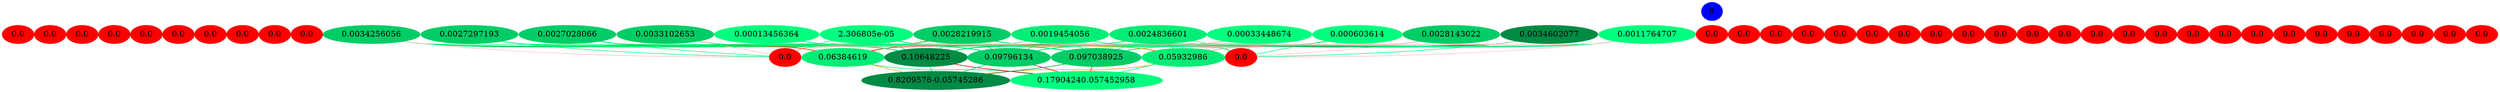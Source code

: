 graph {
	edge [bgcolor="purple:pink" color=yellow nodesep=0]
	graph [nodesep=0 ranksep=0]
	I [label=0 color=blue height=0.2 style=filled width=0.2]
	x_0 [label=0.0 color=red height=0.2 style=filled width=0.2]
	x_1 [label=0.0 color=red height=0.2 style=filled width=0.2]
	x_2 [label=0.0 color=red height=0.2 style=filled width=0.2]
	x_3 [label=0.0 color=red height=0.2 style=filled width=0.2]
	x_4 [label=0.0 color=red height=0.2 style=filled width=0.2]
	x_5 [label=0.0 color=red height=0.2 style=filled width=0.2]
	x_6 [label=0.0 color=red height=0.2 style=filled width=0.2]
	x_7 [label=0.0 color=red height=0.2 style=filled width=0.2]
	x_8 [label=0.0 color=red height=0.2 style=filled width=0.2]
	x_9 [label=0.0 color=red height=0.2 style=filled width=0.2]
	x_10 [label=0.0027297193 color=springgreen3 fillcolor=springgreen3 height=0.2 style=filled width=0.2]
	x_11 [label=0.0027028066 color=springgreen3 fillcolor=springgreen3 height=0.2 style=filled width=0.2]
	x_12 [label=0.0 color=red height=0.2 style=filled width=0.2]
	x_13 [label=0.0 color=red height=0.2 style=filled width=0.2]
	x_14 [label=0.0 color=red height=0.2 style=filled width=0.2]
	x_15 [label=0.0 color=red height=0.2 style=filled width=0.2]
	x_16 [label=0.0033102653 color=springgreen3 fillcolor=springgreen3 height=0.2 style=filled width=0.2]
	x_17 [label=0.00013456364 color=springgreen fillcolor=springgreen height=0.2 style=filled width=0.2]
	x_18 [label="2.306805e-05" color=springgreen fillcolor=springgreen height=0.2 style=filled width=0.2]
	x_19 [label=0.0028219915 color=springgreen3 fillcolor=springgreen3 height=0.2 style=filled width=0.2]
	x_20 [label=0.0 color=red height=0.2 style=filled width=0.2]
	x_21 [label=0.0 color=red height=0.2 style=filled width=0.2]
	x_22 [label=0.0 color=red height=0.2 style=filled width=0.2]
	x_23 [label=0.0019454056 color=springgreen2 fillcolor=springgreen2 height=0.2 style=filled width=0.2]
	x_24 [label=0.0 color=red height=0.2 style=filled width=0.2]
	x_25 [label=0.0 color=red height=0.2 style=filled width=0.2]
	x_26 [label=0.0024836601 color=springgreen2 fillcolor=springgreen2 height=0.2 style=filled width=0.2]
	x_27 [label=0.0 color=red height=0.2 style=filled width=0.2]
	x_28 [label=0.0 color=red height=0.2 style=filled width=0.2]
	x_29 [label=0.00033448674 color=springgreen fillcolor=springgreen height=0.2 style=filled width=0.2]
	x_30 [label=0.000603614 color=springgreen fillcolor=springgreen height=0.2 style=filled width=0.2]
	x_31 [label=0.0 color=red height=0.2 style=filled width=0.2]
	x_32 [label=0.0 color=red height=0.2 style=filled width=0.2]
	x_33 [label=0.0028143022 color=springgreen3 fillcolor=springgreen3 height=0.2 style=filled width=0.2]
	x_34 [label=0.0 color=red height=0.2 style=filled width=0.2]
	x_35 [label=0.0 color=red height=0.2 style=filled width=0.2]
	x_36 [label=0.0 color=red height=0.2 style=filled width=0.2]
	x_37 [label=0.0034602077 color=springgreen4 fillcolor=springgreen4 height=0.2 style=filled width=0.2]
	x_38 [label=0.0011764707 color=springgreen1 fillcolor=springgreen1 height=0.2 style=filled width=0.2]
	x_39 [label=0.0034256056 color=springgreen3 fillcolor=springgreen3 height=0.2 style=filled width=0.2]
	x_40 [label=0.0 color=red height=0.2 style=filled width=0.2]
	x_41 [label=0.0 color=red height=0.2 style=filled width=0.2]
	x_42 [label=0.0 color=red height=0.2 style=filled width=0.2]
	x_43 [label=0.0 color=red height=0.2 style=filled width=0.2]
	x_44 [label=0.0 color=red height=0.2 style=filled width=0.2]
	x_45 [label=0.0 color=red height=0.2 style=filled width=0.2]
	x_46 [label=0.0 color=red height=0.2 style=filled width=0.2]
	x_47 [label=0.0 color=red height=0.2 style=filled width=0.2]
	x_48 [label=0.0 color=red height=0.2 style=filled width=0.2]
		I -- x_0 [style=invis]
		I -- x_1 [style=invis]
		I -- x_2 [style=invis]
		I -- x_3 [style=invis]
		I -- x_4 [style=invis]
		I -- x_5 [style=invis]
		I -- x_6 [style=invis]
		I -- x_7 [style=invis]
		I -- x_8 [style=invis]
		I -- x_9 [style=invis]
		I -- x_10 [style=invis]
		I -- x_11 [style=invis]
		I -- x_12 [style=invis]
		I -- x_13 [style=invis]
		I -- x_14 [style=invis]
		I -- x_15 [style=invis]
		I -- x_16 [style=invis]
		I -- x_17 [style=invis]
		I -- x_18 [style=invis]
		I -- x_19 [style=invis]
		I -- x_20 [style=invis]
		I -- x_21 [style=invis]
		I -- x_22 [style=invis]
		I -- x_23 [style=invis]
		I -- x_24 [style=invis]
		I -- x_25 [style=invis]
		I -- x_26 [style=invis]
		I -- x_27 [style=invis]
		I -- x_28 [style=invis]
		I -- x_29 [style=invis]
		I -- x_30 [style=invis]
		I -- x_31 [style=invis]
		I -- x_32 [style=invis]
		I -- x_33 [style=invis]
		I -- x_34 [style=invis]
		I -- x_35 [style=invis]
		I -- x_36 [style=invis]
		I -- x_37 [style=invis]
		I -- x_38 [style=invis]
		I -- x_39 [style=invis]
		I -- x_40 [style=invis]
		I -- x_41 [style=invis]
		I -- x_42 [style=invis]
		I -- x_43 [style=invis]
		I -- x_44 [style=invis]
		I -- x_45 [style=invis]
		I -- x_46 [style=invis]
		I -- x_47 [style=invis]
		I -- x_48 [style=invis]
	x1_0 [label=0.05932986 color=springgreen2 fillcolor=springgreen2 height=0.2 style=filled width=0.2]
	x1_1 [label=0.06384619 color=springgreen2 fillcolor=springgreen2 height=0.2 style=filled width=0.2]
	x1_2 [label=0.0 color=red fillcolor=red height=0.2 style=filled width=0.2]
	x1_3 [label=0.10648225 color=springgreen4 fillcolor=springgreen4 height=0.2 style=filled width=0.2]
	x1_4 [label=0.09796134 color=springgreen3 fillcolor=springgreen3 height=0.2 style=filled width=0.2]
	x1_5 [label=0.097038925 color=springgreen3 fillcolor=springgreen3 height=0.2 style=filled width=0.2]
	x1_6 [label=0.0 color=red fillcolor=red height=0.2 style=filled width=0.2]
		x_10 -- x1_0 [color=salmon]
		x_11 -- x1_0 [color=orange]
		x_16 -- x1_0 [color=orangered]
		x_17 -- x1_0 [color=rosybrown1]
		x_18 -- x1_0 [color=rosybrown1]
		x_19 -- x1_0 [color=orangered]
		x_23 -- x1_0 [color=rosybrown1]
		x_26 -- x1_0 [color=orange]
		x_29 -- x1_0 [color=rosybrown1]
		x_30 -- x1_0 [color=springgreen]
		x_33 -- x1_0 [color=rosybrown1]
		x_37 -- x1_0 [color=red]
		x_38 -- x1_0 [color=rosybrown1]
		x_39 -- x1_0 [color=orange]
		x_10 -- x1_1 [color=salmon]
		x_11 -- x1_1 [color=orangered]
		x_16 -- x1_1 [color=orangered]
		x_17 -- x1_1 [color=rosybrown1]
		x_18 -- x1_1 [color=rosybrown1]
		x_19 -- x1_1 [color=orangered]
		x_23 -- x1_1 [color=springgreen]
		x_26 -- x1_1 [color=orange]
		x_29 -- x1_1 [color=rosybrown1]
		x_30 -- x1_1 [color=springgreen]
		x_33 -- x1_1 [color=rosybrown1]
		x_37 -- x1_1 [color=red3]
		x_38 -- x1_1 [color=salmon]
		x_39 -- x1_1 [color=orangered]
		x_10 -- x1_2 [color=springgreen]
		x_11 -- x1_2 [color=springgreen]
		x_16 -- x1_2 [color=rosybrown1]
		x_17 -- x1_2 [color=rosybrown1]
		x_18 -- x1_2 [color=springgreen]
		x_19 -- x1_2 [color=springgreen]
		x_23 -- x1_2 [color=springgreen]
		x_26 -- x1_2 [color=springgreen]
		x_29 -- x1_2 [color=springgreen]
		x_30 -- x1_2 [color=springgreen]
		x_33 -- x1_2 [color=rosybrown1]
		x_37 -- x1_2 [color=springgreen]
		x_38 -- x1_2 [color=rosybrown1]
		x_39 -- x1_2 [color=springgreen]
		x_10 -- x1_3 [color=springgreen1]
		x_11 -- x1_3 [color=springgreen2]
		x_16 -- x1_3 [color=springgreen2]
		x_17 -- x1_3 [color=springgreen]
		x_18 -- x1_3 [color=springgreen]
		x_19 -- x1_3 [color=springgreen2]
		x_23 -- x1_3 [color=springgreen]
		x_26 -- x1_3 [color=springgreen2]
		x_29 -- x1_3 [color=springgreen]
		x_30 -- x1_3 [color=rosybrown1]
		x_33 -- x1_3 [color=springgreen]
		x_37 -- x1_3 [color=springgreen4]
		x_38 -- x1_3 [color=springgreen]
		x_39 -- x1_3 [color=springgreen2]
		x_10 -- x1_4 [color=springgreen1]
		x_11 -- x1_4 [color=springgreen2]
		x_16 -- x1_4 [color=springgreen2]
		x_17 -- x1_4 [color=springgreen]
		x_18 -- x1_4 [color=springgreen]
		x_19 -- x1_4 [color=springgreen2]
		x_23 -- x1_4 [color=springgreen]
		x_26 -- x1_4 [color=springgreen1]
		x_29 -- x1_4 [color=springgreen]
		x_30 -- x1_4 [color=rosybrown1]
		x_33 -- x1_4 [color=springgreen]
		x_37 -- x1_4 [color=springgreen3]
		x_38 -- x1_4 [color=springgreen]
		x_39 -- x1_4 [color=springgreen2]
		x_10 -- x1_5 [color=springgreen1]
		x_11 -- x1_5 [color=springgreen2]
		x_16 -- x1_5 [color=springgreen2]
		x_17 -- x1_5 [color=springgreen]
		x_18 -- x1_5 [color=springgreen]
		x_19 -- x1_5 [color=springgreen2]
		x_23 -- x1_5 [color=springgreen]
		x_26 -- x1_5 [color=springgreen1]
		x_29 -- x1_5 [color=springgreen]
		x_30 -- x1_5 [color=rosybrown1]
		x_33 -- x1_5 [color=springgreen]
		x_37 -- x1_5 [color=springgreen3]
		x_38 -- x1_5 [color=springgreen]
		x_39 -- x1_5 [color=springgreen2]
		x_10 -- x1_6 [color=springgreen]
		x_11 -- x1_6 [color=springgreen]
		x_16 -- x1_6 [color=rosybrown1]
		x_17 -- x1_6 [color=rosybrown1]
		x_18 -- x1_6 [color=springgreen]
		x_19 -- x1_6 [color=springgreen]
		x_23 -- x1_6 [color=rosybrown1]
		x_26 -- x1_6 [color=springgreen]
		x_29 -- x1_6 [color=rosybrown1]
		x_30 -- x1_6 [color=springgreen]
		x_33 -- x1_6 [color=rosybrown1]
		x_37 -- x1_6 [color=rosybrown1]
		x_38 -- x1_6 [color=rosybrown1]
		x_39 -- x1_6 [color=rosybrown1]
	x2_0 [label="0.8209576-0.05745286" color=springgreen4 fillcolor=springgreen4 height=0.2 style=filled width=0.2]
	x2_1 [label="0.17904240.057452958" color=springgreen fillcolor=springgreen height=0.2 style=filled width=0.2]
		x1_0 -- x2_0 [color=orange]
		x1_1 -- x2_0 [color=orange]
		x1_3 -- x2_0 [color=springgreen3]
		x1_4 -- x2_0 [color=springgreen3]
		x1_5 -- x2_0 [color=springgreen4]
		x1_0 -- x2_1 [color=springgreen2]
		x1_1 -- x2_1 [color=springgreen2]
		x1_3 -- x2_1 [color=red3]
		x1_4 -- x2_1 [color=red]
		x1_5 -- x2_1 [color=red]
}